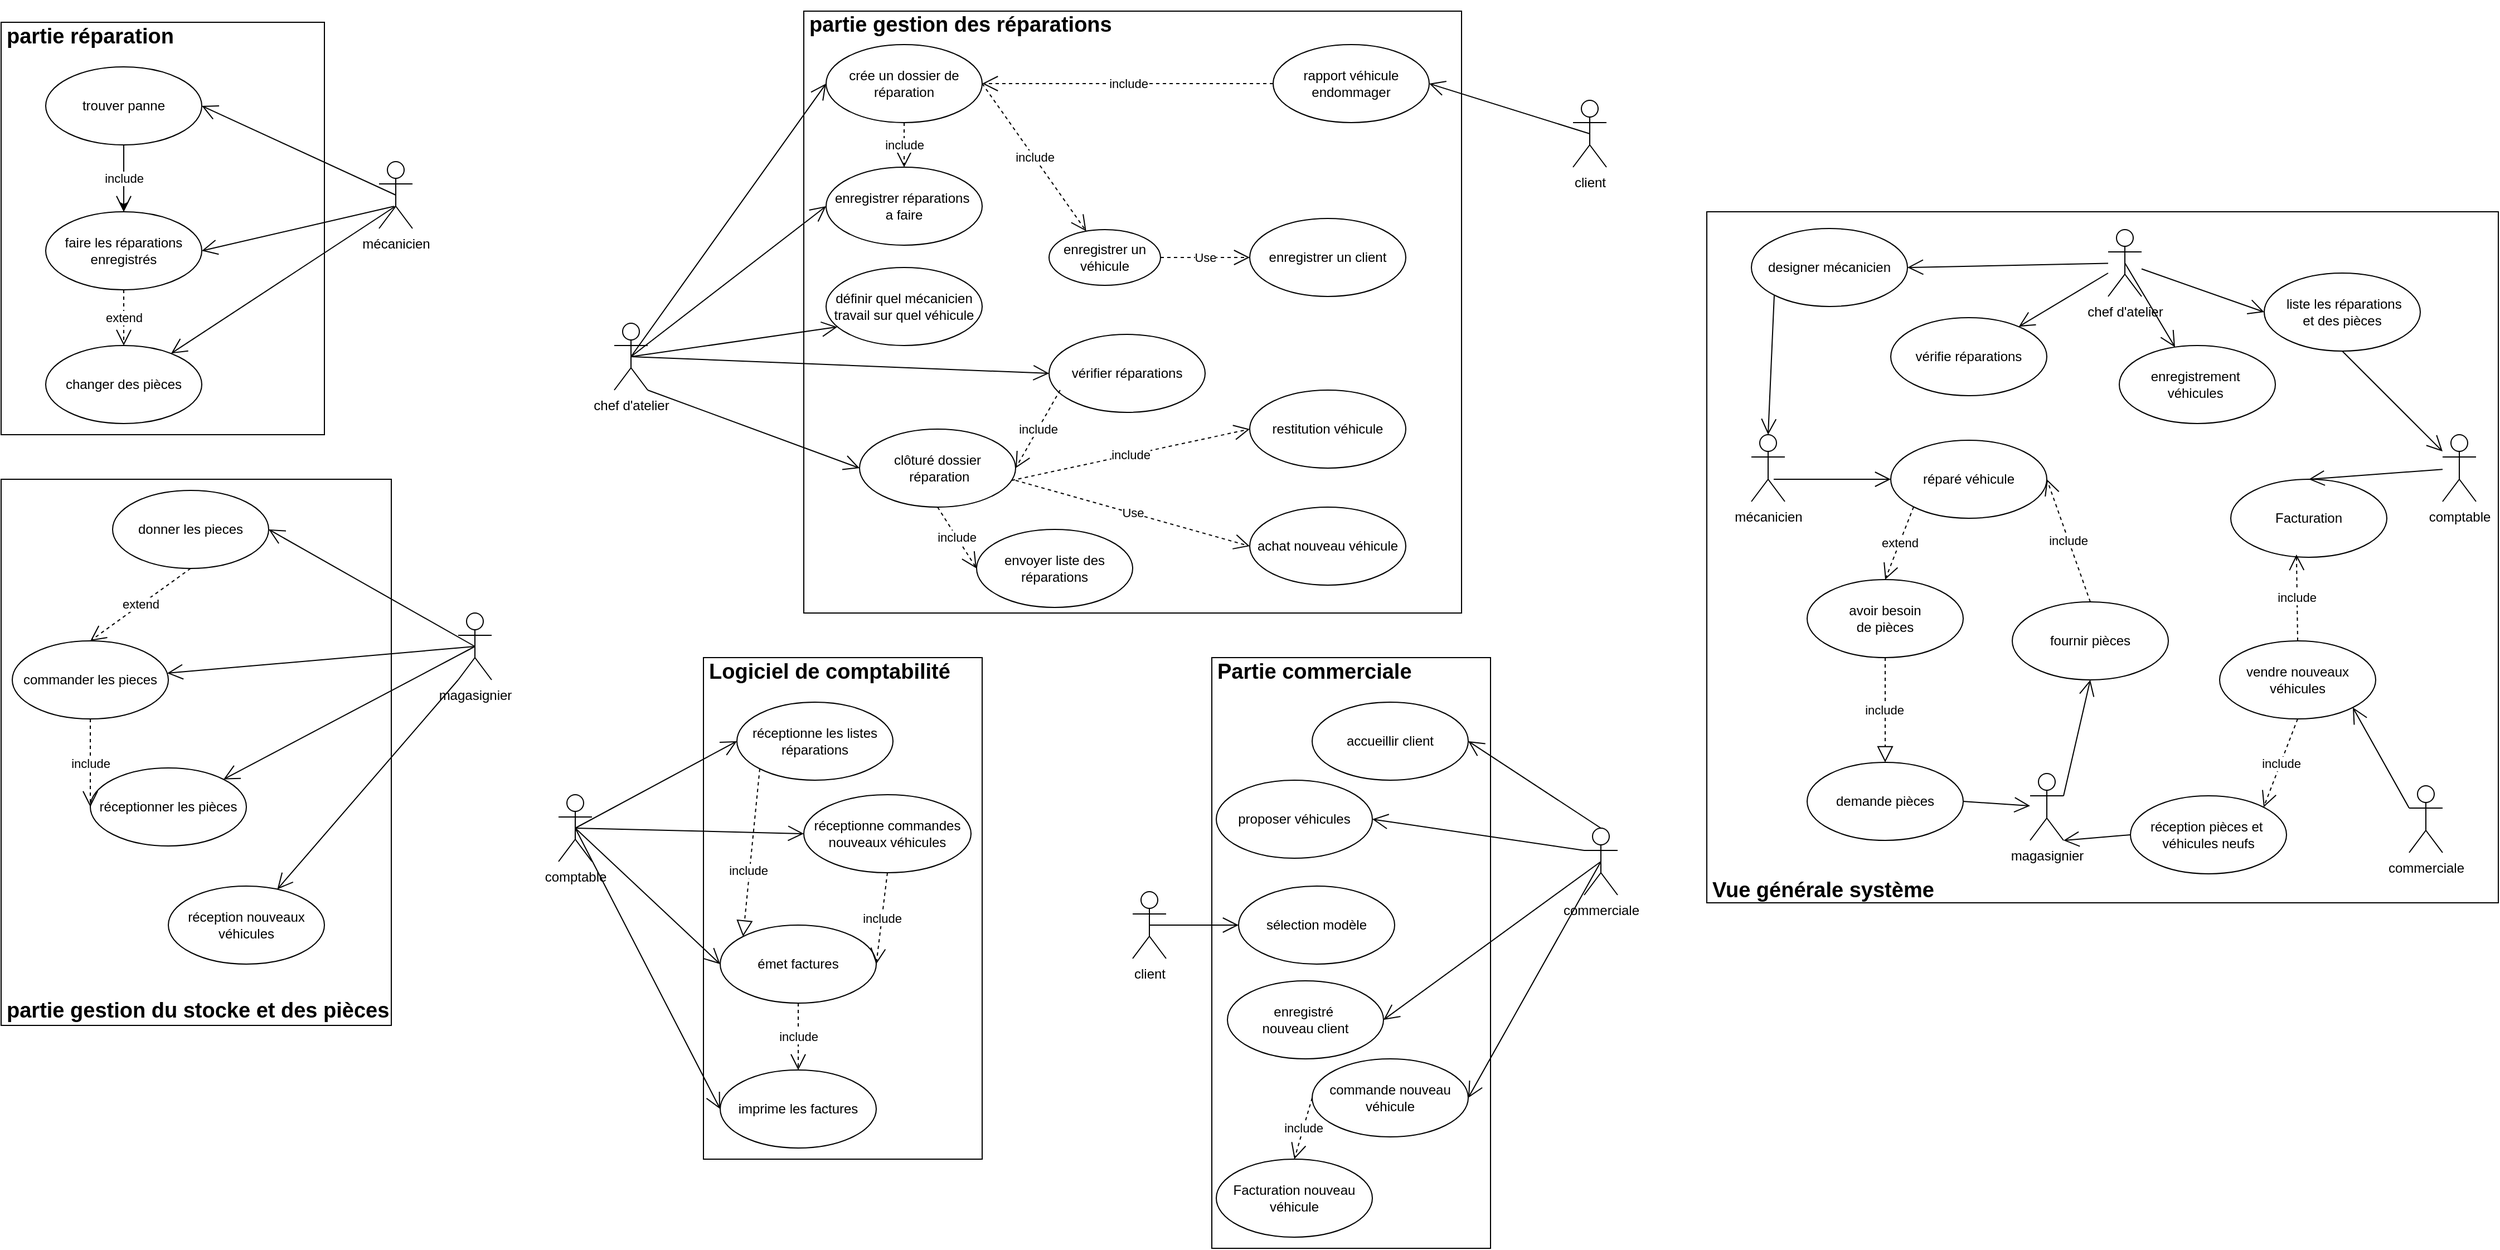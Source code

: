 <mxfile version="24.8.6">
  <diagram name="Page-1" id="wGb8WQe8dFVdb0Nz1Q5S">
    <mxGraphModel dx="1687" dy="889" grid="1" gridSize="10" guides="1" tooltips="1" connect="1" arrows="1" fold="1" page="1" pageScale="1" pageWidth="827" pageHeight="1169" math="0" shadow="0">
      <root>
        <mxCell id="0" />
        <mxCell id="1" parent="0" />
        <mxCell id="0nGfKhoNtDC8-pFZN1kh-23" value="&lt;h2&gt;&lt;br&gt;&lt;/h2&gt;" style="html=1;whiteSpace=wrap;align=center;" parent="1" vertex="1">
          <mxGeometry x="750" y="30" width="590" height="540" as="geometry" />
        </mxCell>
        <mxCell id="0nGfKhoNtDC8-pFZN1kh-4" value="comptable" style="shape=umlActor;verticalLabelPosition=bottom;verticalAlign=top;html=1;outlineConnect=0;" parent="1" vertex="1">
          <mxGeometry x="530" y="733" width="30" height="60" as="geometry" />
        </mxCell>
        <mxCell id="0nGfKhoNtDC8-pFZN1kh-9" value="chef d&#39;atelier" style="shape=umlActor;verticalLabelPosition=bottom;verticalAlign=top;html=1;outlineConnect=0;" parent="1" vertex="1">
          <mxGeometry x="580" y="310" width="30" height="60" as="geometry" />
        </mxCell>
        <mxCell id="0nGfKhoNtDC8-pFZN1kh-13" value="magasignier" style="shape=umlActor;verticalLabelPosition=bottom;verticalAlign=top;html=1;outlineConnect=0;" parent="1" vertex="1">
          <mxGeometry x="440" y="570" width="30" height="60" as="geometry" />
        </mxCell>
        <mxCell id="0nGfKhoNtDC8-pFZN1kh-14" value="enregistrer un véhicule" style="ellipse;whiteSpace=wrap;html=1;" parent="1" vertex="1">
          <mxGeometry x="970" y="226" width="100" height="50" as="geometry" />
        </mxCell>
        <mxCell id="0nGfKhoNtDC8-pFZN1kh-17" value="enregistrer réparations&amp;nbsp;&lt;div&gt;a faire&lt;/div&gt;" style="ellipse;whiteSpace=wrap;html=1;" parent="1" vertex="1">
          <mxGeometry x="770" y="170" width="140" height="70" as="geometry" />
        </mxCell>
        <mxCell id="0nGfKhoNtDC8-pFZN1kh-18" value="définir quel mécanicien travail sur quel véhicule" style="ellipse;whiteSpace=wrap;html=1;" parent="1" vertex="1">
          <mxGeometry x="770" y="260" width="140" height="70" as="geometry" />
        </mxCell>
        <mxCell id="0nGfKhoNtDC8-pFZN1kh-19" value="vérifier réparations" style="ellipse;whiteSpace=wrap;html=1;" parent="1" vertex="1">
          <mxGeometry x="970" y="320" width="140" height="70" as="geometry" />
        </mxCell>
        <mxCell id="0nGfKhoNtDC8-pFZN1kh-20" value="clôturé dossier&lt;div&gt;&amp;nbsp;réparation&lt;/div&gt;" style="ellipse;whiteSpace=wrap;html=1;" parent="1" vertex="1">
          <mxGeometry x="800" y="405" width="140" height="70" as="geometry" />
        </mxCell>
        <mxCell id="0nGfKhoNtDC8-pFZN1kh-21" value="crée un dossier de réparation" style="ellipse;whiteSpace=wrap;html=1;" parent="1" vertex="1">
          <mxGeometry x="770" y="60" width="140" height="70" as="geometry" />
        </mxCell>
        <mxCell id="0nGfKhoNtDC8-pFZN1kh-25" value="mécanicien" style="shape=umlActor;verticalLabelPosition=bottom;verticalAlign=top;html=1;" parent="1" vertex="1">
          <mxGeometry x="369" y="165" width="30" height="60" as="geometry" />
        </mxCell>
        <mxCell id="0nGfKhoNtDC8-pFZN1kh-26" value="" style="html=1;whiteSpace=wrap;" parent="1" vertex="1">
          <mxGeometry x="30" y="40" width="290" height="370" as="geometry" />
        </mxCell>
        <mxCell id="0nGfKhoNtDC8-pFZN1kh-28" value="faire les réparations&lt;div&gt;enregistrés&lt;/div&gt;" style="ellipse;whiteSpace=wrap;html=1;" parent="1" vertex="1">
          <mxGeometry x="70" y="210" width="140" height="70" as="geometry" />
        </mxCell>
        <mxCell id="0nGfKhoNtDC8-pFZN1kh-29" value="changer des pièces" style="ellipse;whiteSpace=wrap;html=1;" parent="1" vertex="1">
          <mxGeometry x="70" y="330" width="140" height="70" as="geometry" />
        </mxCell>
        <mxCell id="0nGfKhoNtDC8-pFZN1kh-31" value="" style="html=1;whiteSpace=wrap;" parent="1" vertex="1">
          <mxGeometry x="30" y="450" width="350" height="490" as="geometry" />
        </mxCell>
        <mxCell id="0nGfKhoNtDC8-pFZN1kh-33" value="donner les pieces" style="ellipse;whiteSpace=wrap;html=1;" parent="1" vertex="1">
          <mxGeometry x="130" y="460" width="140" height="70" as="geometry" />
        </mxCell>
        <mxCell id="0nGfKhoNtDC8-pFZN1kh-34" value="commander les pieces" style="ellipse;whiteSpace=wrap;html=1;" parent="1" vertex="1">
          <mxGeometry x="40" y="595" width="140" height="70" as="geometry" />
        </mxCell>
        <mxCell id="0nGfKhoNtDC8-pFZN1kh-35" value="réceptionner les pièces" style="ellipse;whiteSpace=wrap;html=1;" parent="1" vertex="1">
          <mxGeometry x="110" y="709" width="140" height="70" as="geometry" />
        </mxCell>
        <mxCell id="0nGfKhoNtDC8-pFZN1kh-37" value="envoyer liste des réparations" style="ellipse;whiteSpace=wrap;html=1;" parent="1" vertex="1">
          <mxGeometry x="905" y="495" width="140" height="70" as="geometry" />
        </mxCell>
        <mxCell id="0nGfKhoNtDC8-pFZN1kh-38" value="" style="html=1;whiteSpace=wrap;" parent="1" vertex="1">
          <mxGeometry x="660" y="610" width="250" height="450" as="geometry" />
        </mxCell>
        <mxCell id="0nGfKhoNtDC8-pFZN1kh-39" value="réceptionne les listes réparations" style="ellipse;whiteSpace=wrap;html=1;" parent="1" vertex="1">
          <mxGeometry x="690" y="650" width="140" height="70" as="geometry" />
        </mxCell>
        <mxCell id="0nGfKhoNtDC8-pFZN1kh-40" value="émet factures" style="ellipse;whiteSpace=wrap;html=1;" parent="1" vertex="1">
          <mxGeometry x="675" y="850" width="140" height="70" as="geometry" />
        </mxCell>
        <mxCell id="0nGfKhoNtDC8-pFZN1kh-41" value="imprime les factures" style="ellipse;whiteSpace=wrap;html=1;" parent="1" vertex="1">
          <mxGeometry x="675" y="980" width="140" height="70" as="geometry" />
        </mxCell>
        <mxCell id="0nGfKhoNtDC8-pFZN1kh-42" value="partie gestion des réparations" style="text;align=left;fontStyle=1;verticalAlign=middle;spacingLeft=3;spacingRight=3;strokeColor=none;rotatable=0;points=[[0,0.5],[1,0.5]];portConstraint=eastwest;fontSize=19;" parent="1" vertex="1">
          <mxGeometry x="750" y="20" width="456" height="40" as="geometry" />
        </mxCell>
        <mxCell id="0nGfKhoNtDC8-pFZN1kh-43" value="&lt;font style=&quot;font-size: 19px;&quot;&gt;Logiciel de comptabilité&lt;/font&gt;" style="text;align=left;fontStyle=1;verticalAlign=middle;spacingLeft=3;spacingRight=3;strokeColor=none;rotatable=0;points=[[0,0.5],[1,0.5]];portConstraint=eastwest;html=1;" parent="1" vertex="1">
          <mxGeometry x="660" y="610" width="80" height="26" as="geometry" />
        </mxCell>
        <mxCell id="0nGfKhoNtDC8-pFZN1kh-44" value="&lt;font style=&quot;font-size: 19px;&quot;&gt;partie gestion du stocke et des pièces&lt;/font&gt;" style="text;align=left;fontStyle=1;verticalAlign=middle;spacingLeft=3;spacingRight=3;strokeColor=none;rotatable=0;points=[[0,0.5],[1,0.5]];portConstraint=eastwest;html=1;" parent="1" vertex="1">
          <mxGeometry x="30" y="914" width="80" height="26" as="geometry" />
        </mxCell>
        <mxCell id="0nGfKhoNtDC8-pFZN1kh-45" value="&lt;font style=&quot;font-size: 19px;&quot;&gt;partie réparation&lt;/font&gt;" style="text;align=left;fontStyle=1;verticalAlign=middle;spacingLeft=3;spacingRight=3;strokeColor=none;rotatable=0;points=[[0,0.5],[1,0.5]];portConstraint=eastwest;html=1;" parent="1" vertex="1">
          <mxGeometry x="30" y="40" width="80" height="26" as="geometry" />
        </mxCell>
        <mxCell id="0nGfKhoNtDC8-pFZN1kh-58" value="" style="html=1;whiteSpace=wrap;" parent="1" vertex="1">
          <mxGeometry x="1560" y="210" width="710" height="620" as="geometry" />
        </mxCell>
        <mxCell id="0nGfKhoNtDC8-pFZN1kh-59" value="enregistrement&amp;nbsp;&lt;div&gt;véhicules&amp;nbsp;&lt;/div&gt;" style="ellipse;whiteSpace=wrap;html=1;" parent="1" vertex="1">
          <mxGeometry x="1930" y="330" width="140" height="70" as="geometry" />
        </mxCell>
        <mxCell id="0nGfKhoNtDC8-pFZN1kh-60" value="chef d&#39;atelier" style="shape=umlActor;verticalLabelPosition=bottom;verticalAlign=top;html=1;outlineConnect=0;" parent="1" vertex="1">
          <mxGeometry x="1920" y="226" width="30" height="60" as="geometry" />
        </mxCell>
        <mxCell id="0nGfKhoNtDC8-pFZN1kh-61" value="comptable" style="shape=umlActor;verticalLabelPosition=bottom;verticalAlign=top;html=1;outlineConnect=0;" parent="1" vertex="1">
          <mxGeometry x="2220" y="410" width="30" height="60" as="geometry" />
        </mxCell>
        <mxCell id="0nGfKhoNtDC8-pFZN1kh-62" value="Facturation" style="ellipse;whiteSpace=wrap;html=1;" parent="1" vertex="1">
          <mxGeometry x="2030" y="450" width="140" height="70" as="geometry" />
        </mxCell>
        <mxCell id="0nGfKhoNtDC8-pFZN1kh-63" value="magasignier" style="shape=umlActor;verticalLabelPosition=bottom;verticalAlign=top;html=1;outlineConnect=0;" parent="1" vertex="1">
          <mxGeometry x="1850" y="714" width="30" height="60" as="geometry" />
        </mxCell>
        <mxCell id="0nGfKhoNtDC8-pFZN1kh-64" value="mécanicien" style="shape=umlActor;verticalLabelPosition=bottom;verticalAlign=top;html=1;" parent="1" vertex="1">
          <mxGeometry x="1600" y="410" width="30" height="60" as="geometry" />
        </mxCell>
        <mxCell id="0nGfKhoNtDC8-pFZN1kh-65" value="réparé véhicule" style="ellipse;whiteSpace=wrap;html=1;" parent="1" vertex="1">
          <mxGeometry x="1725" y="415" width="140" height="70" as="geometry" />
        </mxCell>
        <mxCell id="0nGfKhoNtDC8-pFZN1kh-66" value="fournir pièces" style="ellipse;whiteSpace=wrap;html=1;" parent="1" vertex="1">
          <mxGeometry x="1834" y="560" width="140" height="70" as="geometry" />
        </mxCell>
        <mxCell id="0nGfKhoNtDC8-pFZN1kh-76" value="extend" style="endArrow=open;endSize=12;dashed=1;html=1;rounded=0;entryX=0.5;entryY=0;entryDx=0;entryDy=0;exitX=0.5;exitY=1;exitDx=0;exitDy=0;" parent="1" source="0nGfKhoNtDC8-pFZN1kh-28" target="0nGfKhoNtDC8-pFZN1kh-29" edge="1">
          <mxGeometry width="160" relative="1" as="geometry">
            <mxPoint x="410" y="320" as="sourcePoint" />
            <mxPoint x="460" y="314" as="targetPoint" />
          </mxGeometry>
        </mxCell>
        <mxCell id="0nGfKhoNtDC8-pFZN1kh-78" value="include" style="endArrow=open;endSize=12;dashed=1;html=1;rounded=0;exitX=1;exitY=0.5;exitDx=0;exitDy=0;" parent="1" source="0nGfKhoNtDC8-pFZN1kh-21" target="0nGfKhoNtDC8-pFZN1kh-14" edge="1">
          <mxGeometry width="160" relative="1" as="geometry">
            <mxPoint x="630" y="340" as="sourcePoint" />
            <mxPoint x="790" y="340" as="targetPoint" />
          </mxGeometry>
        </mxCell>
        <mxCell id="0nGfKhoNtDC8-pFZN1kh-79" value="include" style="endArrow=open;endSize=12;dashed=1;html=1;rounded=0;exitX=0.5;exitY=1;exitDx=0;exitDy=0;" parent="1" source="0nGfKhoNtDC8-pFZN1kh-21" target="0nGfKhoNtDC8-pFZN1kh-17" edge="1">
          <mxGeometry width="160" relative="1" as="geometry">
            <mxPoint x="630" y="340" as="sourcePoint" />
            <mxPoint x="790" y="340" as="targetPoint" />
          </mxGeometry>
        </mxCell>
        <mxCell id="0nGfKhoNtDC8-pFZN1kh-86" value="include" style="endArrow=open;endSize=12;dashed=1;html=1;rounded=0;exitX=0.5;exitY=1;exitDx=0;exitDy=0;entryX=0;entryY=0.5;entryDx=0;entryDy=0;" parent="1" source="0nGfKhoNtDC8-pFZN1kh-20" target="0nGfKhoNtDC8-pFZN1kh-37" edge="1">
          <mxGeometry width="160" relative="1" as="geometry">
            <mxPoint x="480" y="355" as="sourcePoint" />
            <mxPoint x="816" y="560" as="targetPoint" />
          </mxGeometry>
        </mxCell>
        <mxCell id="0nGfKhoNtDC8-pFZN1kh-88" value="extend" style="endArrow=open;endSize=12;dashed=1;html=1;rounded=0;exitX=0.5;exitY=1;exitDx=0;exitDy=0;entryX=0.5;entryY=0;entryDx=0;entryDy=0;" parent="1" source="0nGfKhoNtDC8-pFZN1kh-33" target="0nGfKhoNtDC8-pFZN1kh-34" edge="1">
          <mxGeometry width="160" relative="1" as="geometry">
            <mxPoint x="630" y="640" as="sourcePoint" />
            <mxPoint x="790" y="640" as="targetPoint" />
          </mxGeometry>
        </mxCell>
        <mxCell id="0nGfKhoNtDC8-pFZN1kh-89" value="include" style="endArrow=open;endSize=12;dashed=1;html=1;rounded=0;exitX=0.5;exitY=1;exitDx=0;exitDy=0;entryX=0;entryY=0.5;entryDx=0;entryDy=0;" parent="1" source="0nGfKhoNtDC8-pFZN1kh-34" target="0nGfKhoNtDC8-pFZN1kh-35" edge="1">
          <mxGeometry width="160" relative="1" as="geometry">
            <mxPoint x="630" y="640" as="sourcePoint" />
            <mxPoint x="790" y="640" as="targetPoint" />
          </mxGeometry>
        </mxCell>
        <mxCell id="0nGfKhoNtDC8-pFZN1kh-94" value="include" style="endArrow=open;endSize=12;dashed=1;html=1;rounded=0;exitX=0.5;exitY=1;exitDx=0;exitDy=0;entryX=0.5;entryY=0;entryDx=0;entryDy=0;" parent="1" source="0nGfKhoNtDC8-pFZN1kh-40" target="0nGfKhoNtDC8-pFZN1kh-41" edge="1">
          <mxGeometry width="160" relative="1" as="geometry">
            <mxPoint x="540" y="610" as="sourcePoint" />
            <mxPoint x="700" y="610" as="targetPoint" />
          </mxGeometry>
        </mxCell>
        <mxCell id="0nGfKhoNtDC8-pFZN1kh-95" value="designer mécanicien" style="ellipse;whiteSpace=wrap;html=1;" parent="1" vertex="1">
          <mxGeometry x="1600" y="225" width="140" height="70" as="geometry" />
        </mxCell>
        <mxCell id="0nGfKhoNtDC8-pFZN1kh-101" value="avoir besoin&lt;div&gt;de pièces&lt;/div&gt;" style="ellipse;whiteSpace=wrap;html=1;" parent="1" vertex="1">
          <mxGeometry x="1650" y="540" width="140" height="70" as="geometry" />
        </mxCell>
        <mxCell id="0nGfKhoNtDC8-pFZN1kh-102" value="extend" style="endArrow=open;endSize=12;dashed=1;html=1;rounded=0;exitX=0;exitY=1;exitDx=0;exitDy=0;entryX=0.5;entryY=0;entryDx=0;entryDy=0;" parent="1" source="0nGfKhoNtDC8-pFZN1kh-65" target="0nGfKhoNtDC8-pFZN1kh-101" edge="1">
          <mxGeometry width="160" relative="1" as="geometry">
            <mxPoint x="1910" y="485" as="sourcePoint" />
            <mxPoint x="2070" y="485" as="targetPoint" />
          </mxGeometry>
        </mxCell>
        <mxCell id="0nGfKhoNtDC8-pFZN1kh-105" value="include" style="endArrow=open;endSize=12;dashed=1;html=1;rounded=0;exitX=0.5;exitY=0;exitDx=0;exitDy=0;entryX=1;entryY=0.5;entryDx=0;entryDy=0;" parent="1" source="0nGfKhoNtDC8-pFZN1kh-66" target="0nGfKhoNtDC8-pFZN1kh-65" edge="1">
          <mxGeometry width="160" relative="1" as="geometry">
            <mxPoint x="1910" y="485" as="sourcePoint" />
            <mxPoint x="2070" y="485" as="targetPoint" />
          </mxGeometry>
        </mxCell>
        <mxCell id="0nGfKhoNtDC8-pFZN1kh-108" value="&amp;nbsp;liste les réparations&lt;div&gt;et des pièces&lt;/div&gt;" style="ellipse;whiteSpace=wrap;html=1;" parent="1" vertex="1">
          <mxGeometry x="2060" y="265" width="140" height="70" as="geometry" />
        </mxCell>
        <mxCell id="0nGfKhoNtDC8-pFZN1kh-111" value="&lt;font style=&quot;font-size: 19px;&quot;&gt;Vue générale système&lt;/font&gt;" style="text;align=left;fontStyle=1;verticalAlign=middle;spacingLeft=3;spacingRight=3;strokeColor=none;rotatable=0;points=[[0,0.5],[1,0.5]];portConstraint=eastwest;html=1;" parent="1" vertex="1">
          <mxGeometry x="1560" y="806" width="80" height="26" as="geometry" />
        </mxCell>
        <mxCell id="0nGfKhoNtDC8-pFZN1kh-112" value="" style="endArrow=open;endFill=1;endSize=12;html=1;rounded=0;exitX=0.447;exitY=0.669;exitDx=0;exitDy=0;exitPerimeter=0;entryX=1;entryY=0.5;entryDx=0;entryDy=0;" parent="1" source="0nGfKhoNtDC8-pFZN1kh-25" target="0nGfKhoNtDC8-pFZN1kh-28" edge="1">
          <mxGeometry width="160" relative="1" as="geometry">
            <mxPoint x="690" y="400" as="sourcePoint" />
            <mxPoint x="850" y="400" as="targetPoint" />
          </mxGeometry>
        </mxCell>
        <mxCell id="0nGfKhoNtDC8-pFZN1kh-113" value="" style="endArrow=open;endFill=1;endSize=12;html=1;rounded=0;exitX=0.486;exitY=0.669;exitDx=0;exitDy=0;exitPerimeter=0;" parent="1" source="0nGfKhoNtDC8-pFZN1kh-25" target="0nGfKhoNtDC8-pFZN1kh-29" edge="1">
          <mxGeometry width="160" relative="1" as="geometry">
            <mxPoint x="392" y="215" as="sourcePoint" />
            <mxPoint x="220" y="155" as="targetPoint" />
          </mxGeometry>
        </mxCell>
        <mxCell id="0nGfKhoNtDC8-pFZN1kh-114" value="" style="endArrow=open;endFill=1;endSize=12;html=1;rounded=0;exitX=0.5;exitY=0.5;exitDx=0;exitDy=0;exitPerimeter=0;entryX=1;entryY=0.5;entryDx=0;entryDy=0;" parent="1" source="0nGfKhoNtDC8-pFZN1kh-13" target="0nGfKhoNtDC8-pFZN1kh-33" edge="1">
          <mxGeometry width="160" relative="1" as="geometry">
            <mxPoint x="690" y="520" as="sourcePoint" />
            <mxPoint x="850" y="520" as="targetPoint" />
          </mxGeometry>
        </mxCell>
        <mxCell id="0nGfKhoNtDC8-pFZN1kh-115" value="" style="endArrow=open;endFill=1;endSize=12;html=1;rounded=0;exitX=0.5;exitY=0.5;exitDx=0;exitDy=0;exitPerimeter=0;" parent="1" source="0nGfKhoNtDC8-pFZN1kh-13" target="0nGfKhoNtDC8-pFZN1kh-34" edge="1">
          <mxGeometry width="160" relative="1" as="geometry">
            <mxPoint x="424" y="610" as="sourcePoint" />
            <mxPoint x="280" y="505" as="targetPoint" />
          </mxGeometry>
        </mxCell>
        <mxCell id="0nGfKhoNtDC8-pFZN1kh-116" value="" style="endArrow=open;endFill=1;endSize=12;html=1;rounded=0;exitX=0.5;exitY=0.5;exitDx=0;exitDy=0;exitPerimeter=0;entryX=1;entryY=0;entryDx=0;entryDy=0;" parent="1" source="0nGfKhoNtDC8-pFZN1kh-13" target="0nGfKhoNtDC8-pFZN1kh-35" edge="1">
          <mxGeometry width="160" relative="1" as="geometry">
            <mxPoint x="424" y="610" as="sourcePoint" />
            <mxPoint x="189" y="633" as="targetPoint" />
          </mxGeometry>
        </mxCell>
        <mxCell id="0nGfKhoNtDC8-pFZN1kh-117" value="" style="endArrow=open;endFill=1;endSize=12;html=1;rounded=0;exitX=0.5;exitY=0.5;exitDx=0;exitDy=0;exitPerimeter=0;entryX=0;entryY=0.5;entryDx=0;entryDy=0;" parent="1" source="0nGfKhoNtDC8-pFZN1kh-9" target="0nGfKhoNtDC8-pFZN1kh-21" edge="1">
          <mxGeometry width="160" relative="1" as="geometry">
            <mxPoint x="690" y="290" as="sourcePoint" />
            <mxPoint x="850" y="290" as="targetPoint" />
          </mxGeometry>
        </mxCell>
        <mxCell id="0nGfKhoNtDC8-pFZN1kh-118" value="" style="endArrow=open;endFill=1;endSize=12;html=1;rounded=0;entryX=0;entryY=0.5;entryDx=0;entryDy=0;exitX=0.5;exitY=0.5;exitDx=0;exitDy=0;exitPerimeter=0;" parent="1" source="0nGfKhoNtDC8-pFZN1kh-9" target="0nGfKhoNtDC8-pFZN1kh-17" edge="1">
          <mxGeometry width="160" relative="1" as="geometry">
            <mxPoint x="600" y="340" as="sourcePoint" />
            <mxPoint x="850" y="290" as="targetPoint" />
          </mxGeometry>
        </mxCell>
        <mxCell id="0nGfKhoNtDC8-pFZN1kh-119" value="" style="endArrow=open;endFill=1;endSize=12;html=1;rounded=0;exitX=0.5;exitY=0.5;exitDx=0;exitDy=0;exitPerimeter=0;entryX=0;entryY=0.5;entryDx=0;entryDy=0;" parent="1" source="0nGfKhoNtDC8-pFZN1kh-9" target="0nGfKhoNtDC8-pFZN1kh-19" edge="1">
          <mxGeometry width="160" relative="1" as="geometry">
            <mxPoint x="690" y="290" as="sourcePoint" />
            <mxPoint x="850" y="290" as="targetPoint" />
          </mxGeometry>
        </mxCell>
        <mxCell id="0nGfKhoNtDC8-pFZN1kh-120" value="" style="endArrow=open;endFill=1;endSize=12;html=1;rounded=0;entryX=0.072;entryY=0.762;entryDx=0;entryDy=0;entryPerimeter=0;exitX=0.5;exitY=0.5;exitDx=0;exitDy=0;exitPerimeter=0;" parent="1" source="0nGfKhoNtDC8-pFZN1kh-9" target="0nGfKhoNtDC8-pFZN1kh-18" edge="1">
          <mxGeometry width="160" relative="1" as="geometry">
            <mxPoint x="590" y="340" as="sourcePoint" />
            <mxPoint x="850" y="290" as="targetPoint" />
          </mxGeometry>
        </mxCell>
        <mxCell id="0nGfKhoNtDC8-pFZN1kh-121" value="" style="endArrow=open;endFill=1;endSize=12;html=1;rounded=0;exitX=1;exitY=1;exitDx=0;exitDy=0;exitPerimeter=0;entryX=0;entryY=0.5;entryDx=0;entryDy=0;" parent="1" source="0nGfKhoNtDC8-pFZN1kh-9" target="0nGfKhoNtDC8-pFZN1kh-20" edge="1">
          <mxGeometry width="160" relative="1" as="geometry">
            <mxPoint x="690" y="290" as="sourcePoint" />
            <mxPoint x="850" y="290" as="targetPoint" />
          </mxGeometry>
        </mxCell>
        <mxCell id="0nGfKhoNtDC8-pFZN1kh-123" value="" style="endArrow=open;endFill=1;endSize=12;html=1;rounded=0;exitX=0.5;exitY=0.5;exitDx=0;exitDy=0;exitPerimeter=0;entryX=0;entryY=0.5;entryDx=0;entryDy=0;" parent="1" source="0nGfKhoNtDC8-pFZN1kh-4" target="0nGfKhoNtDC8-pFZN1kh-39" edge="1">
          <mxGeometry width="160" relative="1" as="geometry">
            <mxPoint x="600" y="610" as="sourcePoint" />
            <mxPoint x="760" y="610" as="targetPoint" />
          </mxGeometry>
        </mxCell>
        <mxCell id="0nGfKhoNtDC8-pFZN1kh-124" value="" style="endArrow=open;endFill=1;endSize=12;html=1;rounded=0;exitX=0.5;exitY=0.5;exitDx=0;exitDy=0;exitPerimeter=0;entryX=0;entryY=0.5;entryDx=0;entryDy=0;" parent="1" source="0nGfKhoNtDC8-pFZN1kh-4" target="0nGfKhoNtDC8-pFZN1kh-40" edge="1">
          <mxGeometry width="160" relative="1" as="geometry">
            <mxPoint x="600" y="610" as="sourcePoint" />
            <mxPoint x="760" y="610" as="targetPoint" />
          </mxGeometry>
        </mxCell>
        <mxCell id="0nGfKhoNtDC8-pFZN1kh-125" value="" style="endArrow=open;endFill=1;endSize=12;html=1;rounded=0;exitX=0.5;exitY=0.5;exitDx=0;exitDy=0;exitPerimeter=0;entryX=0;entryY=0.5;entryDx=0;entryDy=0;" parent="1" source="0nGfKhoNtDC8-pFZN1kh-4" target="0nGfKhoNtDC8-pFZN1kh-41" edge="1">
          <mxGeometry width="160" relative="1" as="geometry">
            <mxPoint x="600" y="610" as="sourcePoint" />
            <mxPoint x="760" y="610" as="targetPoint" />
          </mxGeometry>
        </mxCell>
        <mxCell id="0nGfKhoNtDC8-pFZN1kh-126" value="" style="endArrow=open;endFill=1;endSize=12;html=1;rounded=0;entryX=1;entryY=0.5;entryDx=0;entryDy=0;" parent="1" source="0nGfKhoNtDC8-pFZN1kh-60" target="0nGfKhoNtDC8-pFZN1kh-95" edge="1">
          <mxGeometry width="160" relative="1" as="geometry">
            <mxPoint x="1820" y="400" as="sourcePoint" />
            <mxPoint x="1980" y="400" as="targetPoint" />
          </mxGeometry>
        </mxCell>
        <mxCell id="0nGfKhoNtDC8-pFZN1kh-127" value="" style="endArrow=open;endFill=1;endSize=12;html=1;rounded=0;exitX=0;exitY=1;exitDx=0;exitDy=0;entryX=0.5;entryY=0;entryDx=0;entryDy=0;entryPerimeter=0;" parent="1" source="0nGfKhoNtDC8-pFZN1kh-95" target="0nGfKhoNtDC8-pFZN1kh-64" edge="1">
          <mxGeometry width="160" relative="1" as="geometry">
            <mxPoint x="1820" y="400" as="sourcePoint" />
            <mxPoint x="1620" y="410" as="targetPoint" />
          </mxGeometry>
        </mxCell>
        <mxCell id="0nGfKhoNtDC8-pFZN1kh-128" value="" style="endArrow=open;endFill=1;endSize=12;html=1;rounded=0;" parent="1" target="0nGfKhoNtDC8-pFZN1kh-65" edge="1">
          <mxGeometry width="160" relative="1" as="geometry">
            <mxPoint x="1620" y="450" as="sourcePoint" />
            <mxPoint x="1980" y="400" as="targetPoint" />
          </mxGeometry>
        </mxCell>
        <mxCell id="0nGfKhoNtDC8-pFZN1kh-129" value="demande pièces" style="ellipse;whiteSpace=wrap;html=1;" parent="1" vertex="1">
          <mxGeometry x="1650" y="704" width="140" height="70" as="geometry" />
        </mxCell>
        <mxCell id="0nGfKhoNtDC8-pFZN1kh-132" value="" style="endArrow=open;endFill=1;endSize=12;html=1;rounded=0;exitX=1;exitY=0.5;exitDx=0;exitDy=0;" parent="1" source="0nGfKhoNtDC8-pFZN1kh-129" target="0nGfKhoNtDC8-pFZN1kh-63" edge="1">
          <mxGeometry width="160" relative="1" as="geometry">
            <mxPoint x="1820" y="400" as="sourcePoint" />
            <mxPoint x="1980" y="400" as="targetPoint" />
          </mxGeometry>
        </mxCell>
        <mxCell id="0nGfKhoNtDC8-pFZN1kh-133" value="" style="endArrow=open;endFill=1;endSize=12;html=1;rounded=0;entryX=0.5;entryY=1;entryDx=0;entryDy=0;exitX=1;exitY=0.333;exitDx=0;exitDy=0;exitPerimeter=0;" parent="1" source="0nGfKhoNtDC8-pFZN1kh-63" target="0nGfKhoNtDC8-pFZN1kh-66" edge="1">
          <mxGeometry width="160" relative="1" as="geometry">
            <mxPoint x="2200" y="660" as="sourcePoint" />
            <mxPoint x="1980" y="400" as="targetPoint" />
          </mxGeometry>
        </mxCell>
        <mxCell id="0nGfKhoNtDC8-pFZN1kh-134" value="" style="endArrow=open;endFill=1;endSize=12;html=1;rounded=0;entryX=0;entryY=0.5;entryDx=0;entryDy=0;" parent="1" source="0nGfKhoNtDC8-pFZN1kh-60" target="0nGfKhoNtDC8-pFZN1kh-108" edge="1">
          <mxGeometry width="160" relative="1" as="geometry">
            <mxPoint x="1820" y="400" as="sourcePoint" />
            <mxPoint x="1980" y="400" as="targetPoint" />
          </mxGeometry>
        </mxCell>
        <mxCell id="0nGfKhoNtDC8-pFZN1kh-137" value="" style="endArrow=open;endFill=1;endSize=12;html=1;rounded=0;exitX=0.5;exitY=0.5;exitDx=0;exitDy=0;exitPerimeter=0;" parent="1" source="0nGfKhoNtDC8-pFZN1kh-60" target="0nGfKhoNtDC8-pFZN1kh-59" edge="1">
          <mxGeometry width="160" relative="1" as="geometry">
            <mxPoint x="1960" y="271" as="sourcePoint" />
            <mxPoint x="2070" y="310" as="targetPoint" />
          </mxGeometry>
        </mxCell>
        <mxCell id="0nGfKhoNtDC8-pFZN1kh-139" value="" style="endArrow=open;endFill=1;endSize=12;html=1;rounded=0;exitX=0.5;exitY=1;exitDx=0;exitDy=0;" parent="1" source="0nGfKhoNtDC8-pFZN1kh-108" target="0nGfKhoNtDC8-pFZN1kh-61" edge="1">
          <mxGeometry width="160" relative="1" as="geometry">
            <mxPoint x="1820" y="400" as="sourcePoint" />
            <mxPoint x="1980" y="400" as="targetPoint" />
          </mxGeometry>
        </mxCell>
        <mxCell id="0nGfKhoNtDC8-pFZN1kh-141" value="" style="endArrow=open;endFill=1;endSize=12;html=1;rounded=0;entryX=0.5;entryY=0;entryDx=0;entryDy=0;" parent="1" source="0nGfKhoNtDC8-pFZN1kh-61" target="0nGfKhoNtDC8-pFZN1kh-62" edge="1">
          <mxGeometry width="160" relative="1" as="geometry">
            <mxPoint x="2130" y="340" as="sourcePoint" />
            <mxPoint x="1980" y="400" as="targetPoint" />
          </mxGeometry>
        </mxCell>
        <mxCell id="0nGfKhoNtDC8-pFZN1kh-142" value="vérifie réparations" style="ellipse;whiteSpace=wrap;html=1;" parent="1" vertex="1">
          <mxGeometry x="1725" y="305" width="140" height="70" as="geometry" />
        </mxCell>
        <mxCell id="0nGfKhoNtDC8-pFZN1kh-143" value="" style="endArrow=open;endFill=1;endSize=12;html=1;rounded=0;" parent="1" source="0nGfKhoNtDC8-pFZN1kh-60" target="0nGfKhoNtDC8-pFZN1kh-142" edge="1">
          <mxGeometry width="160" relative="1" as="geometry">
            <mxPoint x="1820" y="400" as="sourcePoint" />
            <mxPoint x="1980" y="400" as="targetPoint" />
          </mxGeometry>
        </mxCell>
        <mxCell id="Vs_hEIHAzvYyTjZS9S4T-1" value="enregistrer un client" style="ellipse;whiteSpace=wrap;html=1;" vertex="1" parent="1">
          <mxGeometry x="1150" y="216" width="140" height="70" as="geometry" />
        </mxCell>
        <mxCell id="Vs_hEIHAzvYyTjZS9S4T-2" value="Use" style="endArrow=open;endSize=12;dashed=1;html=1;rounded=0;exitX=1;exitY=0.5;exitDx=0;exitDy=0;" edge="1" parent="1" source="0nGfKhoNtDC8-pFZN1kh-14" target="Vs_hEIHAzvYyTjZS9S4T-1">
          <mxGeometry width="160" relative="1" as="geometry">
            <mxPoint x="700" y="290" as="sourcePoint" />
            <mxPoint x="860" y="290" as="targetPoint" />
          </mxGeometry>
        </mxCell>
        <mxCell id="Vs_hEIHAzvYyTjZS9S4T-3" value="include" style="endArrow=open;endSize=12;dashed=1;html=1;rounded=0;exitX=0.071;exitY=0.714;exitDx=0;exitDy=0;entryX=1;entryY=0.5;entryDx=0;entryDy=0;exitPerimeter=0;" edge="1" parent="1" source="0nGfKhoNtDC8-pFZN1kh-19" target="0nGfKhoNtDC8-pFZN1kh-20">
          <mxGeometry width="160" relative="1" as="geometry">
            <mxPoint x="730" y="400" as="sourcePoint" />
            <mxPoint x="890" y="400" as="targetPoint" />
          </mxGeometry>
        </mxCell>
        <mxCell id="Vs_hEIHAzvYyTjZS9S4T-4" value="restitution véhicule" style="ellipse;whiteSpace=wrap;html=1;" vertex="1" parent="1">
          <mxGeometry x="1150" y="370" width="140" height="70" as="geometry" />
        </mxCell>
        <mxCell id="Vs_hEIHAzvYyTjZS9S4T-5" value="achat nouveau véhicule" style="ellipse;whiteSpace=wrap;html=1;" vertex="1" parent="1">
          <mxGeometry x="1150" y="475" width="140" height="70" as="geometry" />
        </mxCell>
        <mxCell id="Vs_hEIHAzvYyTjZS9S4T-6" value="include" style="endArrow=open;endSize=12;dashed=1;html=1;rounded=0;exitX=0.975;exitY=0.657;exitDx=0;exitDy=0;exitPerimeter=0;entryX=0;entryY=0.5;entryDx=0;entryDy=0;" edge="1" parent="1" source="0nGfKhoNtDC8-pFZN1kh-20" target="Vs_hEIHAzvYyTjZS9S4T-4">
          <mxGeometry width="160" relative="1" as="geometry">
            <mxPoint x="1110" y="400" as="sourcePoint" />
            <mxPoint x="1270" y="400" as="targetPoint" />
          </mxGeometry>
        </mxCell>
        <mxCell id="Vs_hEIHAzvYyTjZS9S4T-7" value="Use" style="endArrow=open;endSize=12;dashed=1;html=1;rounded=0;exitX=1;exitY=0.657;exitDx=0;exitDy=0;exitPerimeter=0;entryX=0;entryY=0.5;entryDx=0;entryDy=0;" edge="1" parent="1" source="0nGfKhoNtDC8-pFZN1kh-20" target="Vs_hEIHAzvYyTjZS9S4T-5">
          <mxGeometry width="160" relative="1" as="geometry">
            <mxPoint x="1110" y="400" as="sourcePoint" />
            <mxPoint x="1270" y="400" as="targetPoint" />
          </mxGeometry>
        </mxCell>
        <mxCell id="Vs_hEIHAzvYyTjZS9S4T-8" value="commerciale" style="shape=umlActor;verticalLabelPosition=bottom;verticalAlign=top;html=1;" vertex="1" parent="1">
          <mxGeometry x="1450" y="763" width="30" height="60" as="geometry" />
        </mxCell>
        <mxCell id="Vs_hEIHAzvYyTjZS9S4T-10" value="" style="html=1;whiteSpace=wrap;" vertex="1" parent="1">
          <mxGeometry x="1116" y="610" width="250" height="530" as="geometry" />
        </mxCell>
        <mxCell id="Vs_hEIHAzvYyTjZS9S4T-11" value="accueillir client" style="ellipse;whiteSpace=wrap;html=1;" vertex="1" parent="1">
          <mxGeometry x="1206" y="650" width="140" height="70" as="geometry" />
        </mxCell>
        <mxCell id="Vs_hEIHAzvYyTjZS9S4T-12" value="proposer véhicules" style="ellipse;whiteSpace=wrap;html=1;" vertex="1" parent="1">
          <mxGeometry x="1120" y="720" width="140" height="70" as="geometry" />
        </mxCell>
        <mxCell id="Vs_hEIHAzvYyTjZS9S4T-13" value="commande nouveau&lt;div&gt;véhicule&lt;/div&gt;" style="ellipse;whiteSpace=wrap;html=1;" vertex="1" parent="1">
          <mxGeometry x="1206" y="970" width="140" height="70" as="geometry" />
        </mxCell>
        <mxCell id="Vs_hEIHAzvYyTjZS9S4T-14" value="Facturation nouveau véhicule" style="ellipse;whiteSpace=wrap;html=1;" vertex="1" parent="1">
          <mxGeometry x="1120" y="1060" width="140" height="70" as="geometry" />
        </mxCell>
        <mxCell id="Vs_hEIHAzvYyTjZS9S4T-15" value="réceptionne commandes&lt;div&gt;nouveaux véhicules&lt;/div&gt;" style="ellipse;whiteSpace=wrap;html=1;" vertex="1" parent="1">
          <mxGeometry x="750" y="733" width="150" height="70" as="geometry" />
        </mxCell>
        <mxCell id="Vs_hEIHAzvYyTjZS9S4T-16" value="" style="endArrow=open;endFill=1;endSize=12;html=1;rounded=0;exitX=0.5;exitY=0.5;exitDx=0;exitDy=0;exitPerimeter=0;entryX=0;entryY=0.5;entryDx=0;entryDy=0;" edge="1" parent="1" source="0nGfKhoNtDC8-pFZN1kh-4" target="Vs_hEIHAzvYyTjZS9S4T-15">
          <mxGeometry width="160" relative="1" as="geometry">
            <mxPoint x="1020" y="730" as="sourcePoint" />
            <mxPoint x="1180" y="730" as="targetPoint" />
          </mxGeometry>
        </mxCell>
        <mxCell id="Vs_hEIHAzvYyTjZS9S4T-17" value="" style="endArrow=block;dashed=1;endFill=0;endSize=12;html=1;rounded=0;exitX=0;exitY=1;exitDx=0;exitDy=0;entryX=0;entryY=0;entryDx=0;entryDy=0;" edge="1" parent="1" source="0nGfKhoNtDC8-pFZN1kh-39" target="0nGfKhoNtDC8-pFZN1kh-40">
          <mxGeometry width="160" relative="1" as="geometry">
            <mxPoint x="1020" y="730" as="sourcePoint" />
            <mxPoint x="1180" y="730" as="targetPoint" />
          </mxGeometry>
        </mxCell>
        <mxCell id="Vs_hEIHAzvYyTjZS9S4T-18" value="include" style="edgeLabel;html=1;align=center;verticalAlign=middle;resizable=0;points=[];" vertex="1" connectable="0" parent="Vs_hEIHAzvYyTjZS9S4T-17">
          <mxGeometry x="0.217" y="-1" relative="1" as="geometry">
            <mxPoint x="-1" as="offset" />
          </mxGeometry>
        </mxCell>
        <mxCell id="Vs_hEIHAzvYyTjZS9S4T-19" value="include" style="endArrow=open;endSize=12;dashed=1;html=1;rounded=0;exitX=0.5;exitY=1;exitDx=0;exitDy=0;entryX=1;entryY=0.5;entryDx=0;entryDy=0;" edge="1" parent="1" source="Vs_hEIHAzvYyTjZS9S4T-15" target="0nGfKhoNtDC8-pFZN1kh-40">
          <mxGeometry width="160" relative="1" as="geometry">
            <mxPoint x="1020" y="730" as="sourcePoint" />
            <mxPoint x="1180" y="730" as="targetPoint" />
          </mxGeometry>
        </mxCell>
        <mxCell id="Vs_hEIHAzvYyTjZS9S4T-20" value="enregistré&amp;nbsp;&lt;div&gt;nouveau client&lt;/div&gt;" style="ellipse;whiteSpace=wrap;html=1;" vertex="1" parent="1">
          <mxGeometry x="1130" y="900" width="140" height="70" as="geometry" />
        </mxCell>
        <mxCell id="Vs_hEIHAzvYyTjZS9S4T-21" value="" style="endArrow=open;endFill=1;endSize=12;html=1;rounded=0;exitX=0.5;exitY=0;exitDx=0;exitDy=0;exitPerimeter=0;entryX=1;entryY=0.5;entryDx=0;entryDy=0;" edge="1" parent="1" source="Vs_hEIHAzvYyTjZS9S4T-8" target="Vs_hEIHAzvYyTjZS9S4T-11">
          <mxGeometry width="160" relative="1" as="geometry">
            <mxPoint x="1110" y="760" as="sourcePoint" />
            <mxPoint x="1270" y="760" as="targetPoint" />
          </mxGeometry>
        </mxCell>
        <mxCell id="Vs_hEIHAzvYyTjZS9S4T-22" value="" style="endArrow=open;endFill=1;endSize=12;html=1;rounded=0;exitX=0;exitY=0.333;exitDx=0;exitDy=0;exitPerimeter=0;entryX=1;entryY=0.5;entryDx=0;entryDy=0;" edge="1" parent="1" source="Vs_hEIHAzvYyTjZS9S4T-8" target="Vs_hEIHAzvYyTjZS9S4T-12">
          <mxGeometry width="160" relative="1" as="geometry">
            <mxPoint x="1110" y="760" as="sourcePoint" />
            <mxPoint x="1270" y="760" as="targetPoint" />
          </mxGeometry>
        </mxCell>
        <mxCell id="Vs_hEIHAzvYyTjZS9S4T-23" value="sélection modèle" style="ellipse;whiteSpace=wrap;html=1;" vertex="1" parent="1">
          <mxGeometry x="1140" y="815" width="140" height="70" as="geometry" />
        </mxCell>
        <mxCell id="Vs_hEIHAzvYyTjZS9S4T-25" value="client" style="shape=umlActor;verticalLabelPosition=bottom;verticalAlign=top;html=1;" vertex="1" parent="1">
          <mxGeometry x="1045" y="820" width="30" height="60" as="geometry" />
        </mxCell>
        <mxCell id="Vs_hEIHAzvYyTjZS9S4T-26" value="" style="endArrow=open;endFill=1;endSize=12;html=1;rounded=0;exitX=0.5;exitY=0.5;exitDx=0;exitDy=0;exitPerimeter=0;entryX=0;entryY=0.5;entryDx=0;entryDy=0;" edge="1" parent="1" source="Vs_hEIHAzvYyTjZS9S4T-25" target="Vs_hEIHAzvYyTjZS9S4T-23">
          <mxGeometry width="160" relative="1" as="geometry">
            <mxPoint x="1110" y="870" as="sourcePoint" />
            <mxPoint x="1270" y="870" as="targetPoint" />
          </mxGeometry>
        </mxCell>
        <mxCell id="Vs_hEIHAzvYyTjZS9S4T-27" value="" style="endArrow=open;endFill=1;endSize=12;html=1;rounded=0;exitX=0.5;exitY=0.5;exitDx=0;exitDy=0;exitPerimeter=0;entryX=1;entryY=0.5;entryDx=0;entryDy=0;" edge="1" parent="1" source="Vs_hEIHAzvYyTjZS9S4T-8" target="Vs_hEIHAzvYyTjZS9S4T-20">
          <mxGeometry width="160" relative="1" as="geometry">
            <mxPoint x="1110" y="870" as="sourcePoint" />
            <mxPoint x="1270" y="870" as="targetPoint" />
          </mxGeometry>
        </mxCell>
        <mxCell id="Vs_hEIHAzvYyTjZS9S4T-28" value="" style="endArrow=open;endFill=1;endSize=12;html=1;rounded=0;exitX=0.5;exitY=0.5;exitDx=0;exitDy=0;exitPerimeter=0;entryX=1;entryY=0.5;entryDx=0;entryDy=0;" edge="1" parent="1" source="Vs_hEIHAzvYyTjZS9S4T-8" target="Vs_hEIHAzvYyTjZS9S4T-13">
          <mxGeometry width="160" relative="1" as="geometry">
            <mxPoint x="1110" y="870" as="sourcePoint" />
            <mxPoint x="1270" y="870" as="targetPoint" />
          </mxGeometry>
        </mxCell>
        <mxCell id="Vs_hEIHAzvYyTjZS9S4T-29" value="include" style="endArrow=open;endSize=12;dashed=1;html=1;rounded=0;exitX=0;exitY=0.5;exitDx=0;exitDy=0;entryX=0.5;entryY=0;entryDx=0;entryDy=0;" edge="1" parent="1" source="Vs_hEIHAzvYyTjZS9S4T-13" target="Vs_hEIHAzvYyTjZS9S4T-14">
          <mxGeometry width="160" relative="1" as="geometry">
            <mxPoint x="1110" y="870" as="sourcePoint" />
            <mxPoint x="1270" y="870" as="targetPoint" />
          </mxGeometry>
        </mxCell>
        <mxCell id="Vs_hEIHAzvYyTjZS9S4T-30" value="&lt;font style=&quot;font-size: 19px;&quot;&gt;Partie commerciale&lt;/font&gt;" style="text;align=left;fontStyle=1;verticalAlign=middle;spacingLeft=3;spacingRight=3;strokeColor=none;rotatable=0;points=[[0,0.5],[1,0.5]];portConstraint=eastwest;html=1;" vertex="1" parent="1">
          <mxGeometry x="1116" y="610" width="80" height="26" as="geometry" />
        </mxCell>
        <mxCell id="Vs_hEIHAzvYyTjZS9S4T-31" value="client" style="shape=umlActor;verticalLabelPosition=bottom;verticalAlign=top;html=1;" vertex="1" parent="1">
          <mxGeometry x="1440" y="110" width="30" height="60" as="geometry" />
        </mxCell>
        <mxCell id="Vs_hEIHAzvYyTjZS9S4T-34" value="rapport véhicule endommager" style="ellipse;whiteSpace=wrap;html=1;" vertex="1" parent="1">
          <mxGeometry x="1171" y="60" width="140" height="70" as="geometry" />
        </mxCell>
        <mxCell id="Vs_hEIHAzvYyTjZS9S4T-36" value="" style="endArrow=open;endFill=1;endSize=12;html=1;rounded=0;exitX=0.5;exitY=0.5;exitDx=0;exitDy=0;exitPerimeter=0;entryX=1;entryY=0.5;entryDx=0;entryDy=0;" edge="1" parent="1" source="Vs_hEIHAzvYyTjZS9S4T-31" target="Vs_hEIHAzvYyTjZS9S4T-34">
          <mxGeometry width="160" relative="1" as="geometry">
            <mxPoint x="1290" y="400" as="sourcePoint" />
            <mxPoint x="1450" y="400" as="targetPoint" />
          </mxGeometry>
        </mxCell>
        <mxCell id="Vs_hEIHAzvYyTjZS9S4T-37" value="include" style="endArrow=open;endSize=12;dashed=1;html=1;rounded=0;exitX=0;exitY=0.5;exitDx=0;exitDy=0;" edge="1" parent="1" source="Vs_hEIHAzvYyTjZS9S4T-34" target="0nGfKhoNtDC8-pFZN1kh-21">
          <mxGeometry width="160" relative="1" as="geometry">
            <mxPoint x="1290" y="400" as="sourcePoint" />
            <mxPoint x="1450" y="400" as="targetPoint" />
          </mxGeometry>
        </mxCell>
        <mxCell id="Vs_hEIHAzvYyTjZS9S4T-38" value="" style="endArrow=block;dashed=1;endFill=0;endSize=12;html=1;rounded=0;exitX=0.5;exitY=1;exitDx=0;exitDy=0;" edge="1" parent="1" source="0nGfKhoNtDC8-pFZN1kh-101" target="0nGfKhoNtDC8-pFZN1kh-129">
          <mxGeometry width="160" relative="1" as="geometry">
            <mxPoint x="1790" y="520" as="sourcePoint" />
            <mxPoint x="1950" y="520" as="targetPoint" />
          </mxGeometry>
        </mxCell>
        <mxCell id="Vs_hEIHAzvYyTjZS9S4T-39" value="include" style="edgeLabel;html=1;align=center;verticalAlign=middle;resizable=0;points=[];" vertex="1" connectable="0" parent="Vs_hEIHAzvYyTjZS9S4T-38">
          <mxGeometry x="0.004" y="-1" relative="1" as="geometry">
            <mxPoint as="offset" />
          </mxGeometry>
        </mxCell>
        <mxCell id="Vs_hEIHAzvYyTjZS9S4T-40" value="commerciale" style="shape=umlActor;verticalLabelPosition=bottom;verticalAlign=top;html=1;" vertex="1" parent="1">
          <mxGeometry x="2190" y="725" width="30" height="60" as="geometry" />
        </mxCell>
        <mxCell id="Vs_hEIHAzvYyTjZS9S4T-41" value="vendre nouveaux véhicules" style="ellipse;whiteSpace=wrap;html=1;" vertex="1" parent="1">
          <mxGeometry x="2020" y="595" width="140" height="70" as="geometry" />
        </mxCell>
        <mxCell id="Vs_hEIHAzvYyTjZS9S4T-42" value="" style="endArrow=open;endFill=1;endSize=12;html=1;rounded=0;exitX=0;exitY=0.333;exitDx=0;exitDy=0;exitPerimeter=0;entryX=1;entryY=1;entryDx=0;entryDy=0;" edge="1" parent="1" source="Vs_hEIHAzvYyTjZS9S4T-40" target="Vs_hEIHAzvYyTjZS9S4T-41">
          <mxGeometry width="160" relative="1" as="geometry">
            <mxPoint x="1790" y="520" as="sourcePoint" />
            <mxPoint x="1950" y="520" as="targetPoint" />
          </mxGeometry>
        </mxCell>
        <mxCell id="Vs_hEIHAzvYyTjZS9S4T-43" value="include" style="endArrow=open;endSize=12;dashed=1;html=1;rounded=0;exitX=0.5;exitY=0;exitDx=0;exitDy=0;entryX=0.421;entryY=0.964;entryDx=0;entryDy=0;entryPerimeter=0;" edge="1" parent="1" source="Vs_hEIHAzvYyTjZS9S4T-41" target="0nGfKhoNtDC8-pFZN1kh-62">
          <mxGeometry width="160" relative="1" as="geometry">
            <mxPoint x="1790" y="520" as="sourcePoint" />
            <mxPoint x="1950" y="520" as="targetPoint" />
          </mxGeometry>
        </mxCell>
        <mxCell id="Vs_hEIHAzvYyTjZS9S4T-44" value="réception pièces et&amp;nbsp;&lt;div&gt;véhicules neufs&lt;/div&gt;" style="ellipse;whiteSpace=wrap;html=1;" vertex="1" parent="1">
          <mxGeometry x="1940" y="734" width="140" height="70" as="geometry" />
        </mxCell>
        <mxCell id="Vs_hEIHAzvYyTjZS9S4T-46" value="" style="endArrow=open;endFill=1;endSize=12;html=1;rounded=0;exitX=0;exitY=0.5;exitDx=0;exitDy=0;entryX=1;entryY=1;entryDx=0;entryDy=0;entryPerimeter=0;" edge="1" parent="1" source="Vs_hEIHAzvYyTjZS9S4T-44" target="0nGfKhoNtDC8-pFZN1kh-63">
          <mxGeometry width="160" relative="1" as="geometry">
            <mxPoint x="1790" y="520" as="sourcePoint" />
            <mxPoint x="1950" y="520" as="targetPoint" />
          </mxGeometry>
        </mxCell>
        <mxCell id="Vs_hEIHAzvYyTjZS9S4T-48" value="include" style="endArrow=open;endSize=12;dashed=1;html=1;rounded=0;exitX=0.5;exitY=1;exitDx=0;exitDy=0;entryX=1;entryY=0;entryDx=0;entryDy=0;" edge="1" parent="1" source="Vs_hEIHAzvYyTjZS9S4T-41" target="Vs_hEIHAzvYyTjZS9S4T-44">
          <mxGeometry width="160" relative="1" as="geometry">
            <mxPoint x="1790" y="520" as="sourcePoint" />
            <mxPoint x="1950" y="520" as="targetPoint" />
          </mxGeometry>
        </mxCell>
        <mxCell id="Vs_hEIHAzvYyTjZS9S4T-52" value="réception nouveaux véhicules" style="ellipse;whiteSpace=wrap;html=1;" vertex="1" parent="1">
          <mxGeometry x="180" y="815" width="140" height="70" as="geometry" />
        </mxCell>
        <mxCell id="Vs_hEIHAzvYyTjZS9S4T-53" value="" style="endArrow=open;endFill=1;endSize=12;html=1;rounded=0;exitX=0;exitY=1;exitDx=0;exitDy=0;exitPerimeter=0;" edge="1" parent="1" source="0nGfKhoNtDC8-pFZN1kh-13" target="Vs_hEIHAzvYyTjZS9S4T-52">
          <mxGeometry width="160" relative="1" as="geometry">
            <mxPoint x="400" y="630" as="sourcePoint" />
            <mxPoint x="540" y="630" as="targetPoint" />
          </mxGeometry>
        </mxCell>
        <mxCell id="Vs_hEIHAzvYyTjZS9S4T-59" value="" style="edgeStyle=orthogonalEdgeStyle;rounded=0;orthogonalLoop=1;jettySize=auto;html=1;" edge="1" parent="1" source="Vs_hEIHAzvYyTjZS9S4T-56" target="0nGfKhoNtDC8-pFZN1kh-28">
          <mxGeometry relative="1" as="geometry" />
        </mxCell>
        <mxCell id="Vs_hEIHAzvYyTjZS9S4T-56" value="trouver panne" style="ellipse;whiteSpace=wrap;html=1;" vertex="1" parent="1">
          <mxGeometry x="70" y="80" width="140" height="70" as="geometry" />
        </mxCell>
        <mxCell id="Vs_hEIHAzvYyTjZS9S4T-57" value="" style="endArrow=open;endFill=1;endSize=12;html=1;rounded=0;exitX=0.5;exitY=0.5;exitDx=0;exitDy=0;exitPerimeter=0;entryX=1;entryY=0.5;entryDx=0;entryDy=0;" edge="1" parent="1" source="0nGfKhoNtDC8-pFZN1kh-25" target="Vs_hEIHAzvYyTjZS9S4T-56">
          <mxGeometry width="160" relative="1" as="geometry">
            <mxPoint x="540" y="280" as="sourcePoint" />
            <mxPoint x="700" y="280" as="targetPoint" />
          </mxGeometry>
        </mxCell>
        <mxCell id="Vs_hEIHAzvYyTjZS9S4T-58" value="include" style="endArrow=open;endSize=12;dashed=1;html=1;rounded=0;exitX=0.5;exitY=1;exitDx=0;exitDy=0;" edge="1" parent="1" source="Vs_hEIHAzvYyTjZS9S4T-56" target="0nGfKhoNtDC8-pFZN1kh-28">
          <mxGeometry width="160" relative="1" as="geometry">
            <mxPoint x="540" y="280" as="sourcePoint" />
            <mxPoint x="700" y="280" as="targetPoint" />
          </mxGeometry>
        </mxCell>
      </root>
    </mxGraphModel>
  </diagram>
</mxfile>
